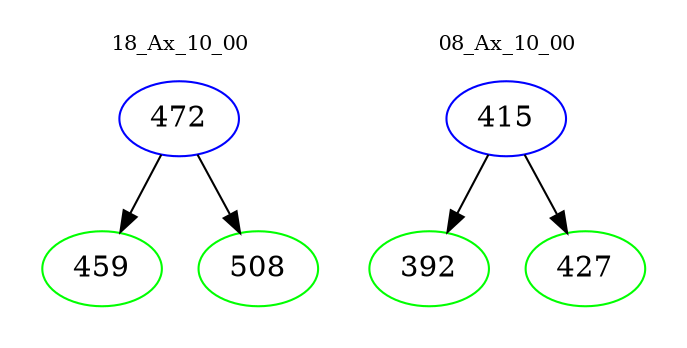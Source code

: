 digraph{
subgraph cluster_0 {
color = white
label = "18_Ax_10_00";
fontsize=10;
T0_472 [label="472", color="blue"]
T0_472 -> T0_459 [color="black"]
T0_459 [label="459", color="green"]
T0_472 -> T0_508 [color="black"]
T0_508 [label="508", color="green"]
}
subgraph cluster_1 {
color = white
label = "08_Ax_10_00";
fontsize=10;
T1_415 [label="415", color="blue"]
T1_415 -> T1_392 [color="black"]
T1_392 [label="392", color="green"]
T1_415 -> T1_427 [color="black"]
T1_427 [label="427", color="green"]
}
}

